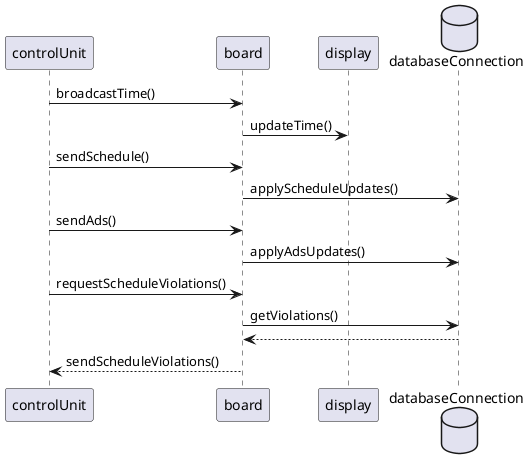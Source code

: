 @startuml
controlUnit -> board : broadcastTime()
board -> display : updateTime()
database databaseConnection

controlUnit -> board : sendSchedule()
board -> databaseConnection : applyScheduleUpdates()

controlUnit -> board : sendAds()
board -> databaseConnection : applyAdsUpdates()

controlUnit -> board : requestScheduleViolations()
board -> databaseConnection : getViolations()
board <-- databaseConnection
controlUnit <-- board : sendScheduleViolations()

@enduml